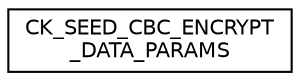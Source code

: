 digraph "Graphical Class Hierarchy"
{
  edge [fontname="Helvetica",fontsize="10",labelfontname="Helvetica",labelfontsize="10"];
  node [fontname="Helvetica",fontsize="10",shape=record];
  rankdir="LR";
  Node0 [label="CK_SEED_CBC_ENCRYPT\l_DATA_PARAMS",height=0.2,width=0.4,color="black", fillcolor="white", style="filled",URL="$struct_c_k___s_e_e_d___c_b_c___e_n_c_r_y_p_t___d_a_t_a___p_a_r_a_m_s.html"];
}

